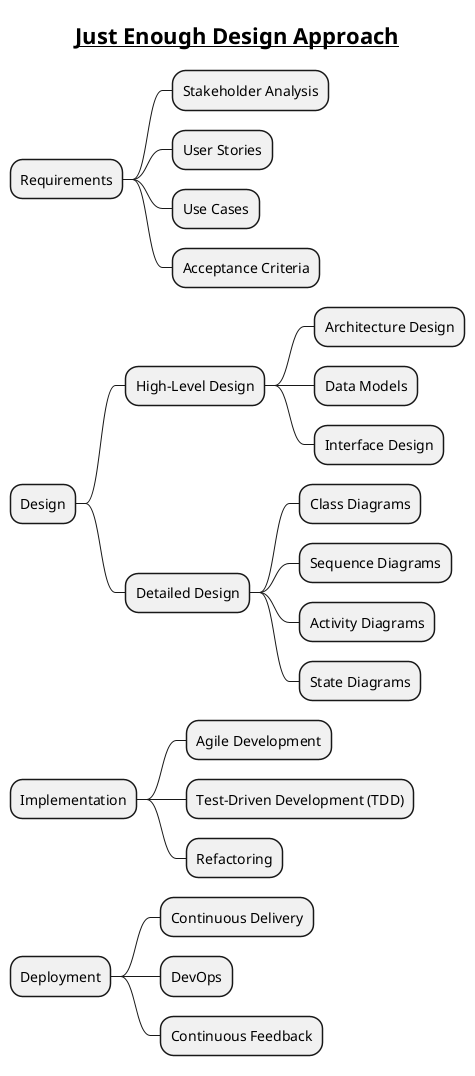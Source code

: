 @startmindmap

title =__Just Enough Design Approach__

* Requirements
** Stakeholder Analysis
** User Stories
** Use Cases
** Acceptance Criteria
* Design
** High-Level Design
*** Architecture Design
*** Data Models
*** Interface Design
** Detailed Design
*** Class Diagrams
*** Sequence Diagrams
*** Activity Diagrams
*** State Diagrams
* Implementation
** Agile Development
** Test-Driven Development (TDD)
** Refactoring
* Deployment
** Continuous Delivery
** DevOps
** Continuous Feedback

@endmindmap
